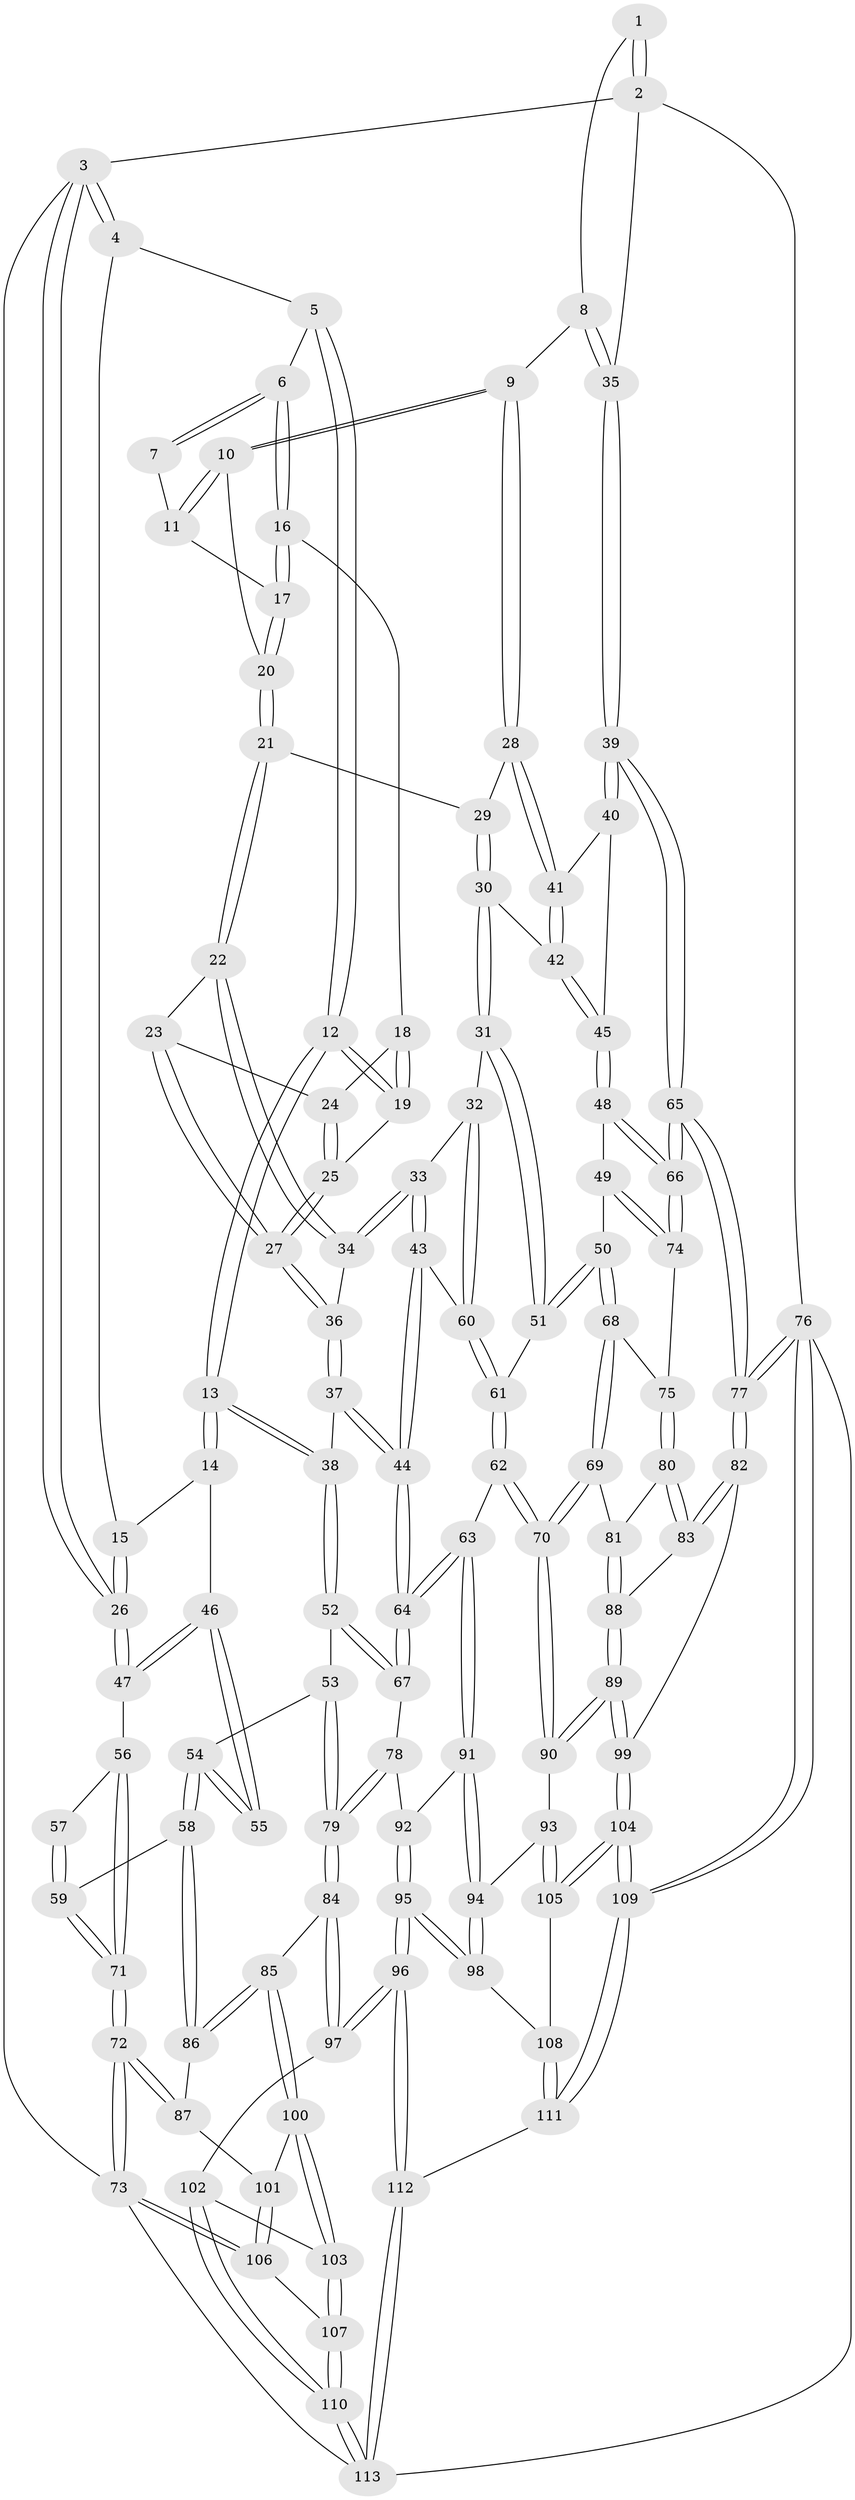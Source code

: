 // Generated by graph-tools (version 1.1) at 2025/11/02/27/25 16:11:52]
// undirected, 113 vertices, 279 edges
graph export_dot {
graph [start="1"]
  node [color=gray90,style=filled];
  1 [pos="+0.9470736850244136+0"];
  2 [pos="+1+0"];
  3 [pos="+0+0"];
  4 [pos="+0.34280465595321313+0"];
  5 [pos="+0.4780649211082431+0"];
  6 [pos="+0.6420319592816436+0"];
  7 [pos="+0.8655841052645658+0"];
  8 [pos="+0.9328975433795175+0.16515588612086116"];
  9 [pos="+0.916772774546615+0.1724791192676287"];
  10 [pos="+0.8688817874616769+0.12934851504303196"];
  11 [pos="+0.8626817936393613+0.03764741496744088"];
  12 [pos="+0.3807639751360155+0.21311858912488055"];
  13 [pos="+0.36978892792421775+0.2270743486943994"];
  14 [pos="+0.26280871898672253+0.21177213523871502"];
  15 [pos="+0.23571066347106404+0.11497112872912789"];
  16 [pos="+0.6447964321091263+0"];
  17 [pos="+0.7458663533902034+0.11927779729683567"];
  18 [pos="+0.6329820111329835+0"];
  19 [pos="+0.5004833423019978+0.17122853456405487"];
  20 [pos="+0.7558929329887648+0.15046352346394093"];
  21 [pos="+0.7544938506699853+0.15345626392462394"];
  22 [pos="+0.7207783844700668+0.18308179535530855"];
  23 [pos="+0.6758088656603267+0.1768573311607182"];
  24 [pos="+0.6291987172264101+0.008402329342834313"];
  25 [pos="+0.5973452692252852+0.17877275452464894"];
  26 [pos="+0+0"];
  27 [pos="+0.6103670984145083+0.19057935817315602"];
  28 [pos="+0.9159209073409409+0.1768699571688481"];
  29 [pos="+0.8004904133496226+0.21579541980991038"];
  30 [pos="+0.8182248831605156+0.3083718287660955"];
  31 [pos="+0.7899885111970099+0.32799449704239747"];
  32 [pos="+0.789170145545639+0.3278223558704603"];
  33 [pos="+0.7450665419737649+0.312949134695219"];
  34 [pos="+0.7167773102987728+0.280375359114179"];
  35 [pos="+1+0"];
  36 [pos="+0.6142823701587522+0.27509173939480364"];
  37 [pos="+0.5364742123375936+0.35710707406791736"];
  38 [pos="+0.4283383311919903+0.33447750034015933"];
  39 [pos="+1+0.3006606780577505"];
  40 [pos="+0.9646032862420714+0.2902859134760858"];
  41 [pos="+0.912858676614839+0.24914132191604638"];
  42 [pos="+0.8284032074219911+0.3056865803293845"];
  43 [pos="+0.6711051171382806+0.37652160366944837"];
  44 [pos="+0.5782656386778904+0.39926444786405696"];
  45 [pos="+0.9378685626125725+0.39325960247633784"];
  46 [pos="+0.2062821076988576+0.24004907976556256"];
  47 [pos="+0+0"];
  48 [pos="+0.9402511729304973+0.40556404713297606"];
  49 [pos="+0.8762587846883049+0.4526458373245052"];
  50 [pos="+0.8291012005855491+0.4638651075634119"];
  51 [pos="+0.8138992223800935+0.4361371483544166"];
  52 [pos="+0.38517770388243777+0.4444018096648554"];
  53 [pos="+0.2862325840278467+0.47288634189890594"];
  54 [pos="+0.18236706793538676+0.4955433023437115"];
  55 [pos="+0.19735708200832328+0.2525910133983254"];
  56 [pos="+0+0.261609552597441"];
  57 [pos="+0.11017309772921002+0.28857506644537456"];
  58 [pos="+0.16314537631332168+0.5172872244878431"];
  59 [pos="+0+0.49762519571033176"];
  60 [pos="+0.7102782449843162+0.42014996187976356"];
  61 [pos="+0.7137165356005571+0.4318900419826811"];
  62 [pos="+0.6337614193152934+0.5541629297430056"];
  63 [pos="+0.6300032600936997+0.5528328549523972"];
  64 [pos="+0.6262385354953153+0.5496316771035753"];
  65 [pos="+1+0.508823674238412"];
  66 [pos="+1+0.5050987111427877"];
  67 [pos="+0.4278411831321513+0.5565827011994455"];
  68 [pos="+0.8167675519902305+0.4978721664633355"];
  69 [pos="+0.7933690132304081+0.5365362156800683"];
  70 [pos="+0.6606832978517739+0.5707102702482756"];
  71 [pos="+0+0.5158402980268186"];
  72 [pos="+0+0.6810605581074508"];
  73 [pos="+0+0.8148349834266264"];
  74 [pos="+0.9730534870476141+0.5388571256310485"];
  75 [pos="+0.945435481114647+0.5570866983965919"];
  76 [pos="+1+1"];
  77 [pos="+1+0.7633899122367792"];
  78 [pos="+0.42198737863568486+0.5717730999555108"];
  79 [pos="+0.3375055608565065+0.6267480960056653"];
  80 [pos="+0.932997512565218+0.5740102155788442"];
  81 [pos="+0.8410824480983642+0.6016648145089237"];
  82 [pos="+1+0.7343995708444484"];
  83 [pos="+0.9422706938145881+0.6399311812198191"];
  84 [pos="+0.3006206196526597+0.6547894171763787"];
  85 [pos="+0.22971353848029397+0.6525079273294064"];
  86 [pos="+0.18763773834234465+0.5847463612902486"];
  87 [pos="+0.052141542210018564+0.6916591752025587"];
  88 [pos="+0.8492343419610038+0.649526972931946"];
  89 [pos="+0.824590908859386+0.7447651313618817"];
  90 [pos="+0.6993514164234147+0.7148081660171861"];
  91 [pos="+0.5523115561565579+0.655436983389706"];
  92 [pos="+0.450904245360072+0.6410368524129263"];
  93 [pos="+0.662837804617459+0.7539529513569131"];
  94 [pos="+0.5310407000616263+0.7771708482629374"];
  95 [pos="+0.4550686535507885+0.8236386422340027"];
  96 [pos="+0.45059198724839516+0.8268003368915522"];
  97 [pos="+0.4406315689314947+0.8238063750651403"];
  98 [pos="+0.46553272761341735+0.8207132988202563"];
  99 [pos="+0.8400133144322977+0.7636104813425988"];
  100 [pos="+0.19722861540149034+0.7370256396880125"];
  101 [pos="+0.17180561469805286+0.7571719440951531"];
  102 [pos="+0.32592469397724927+0.8378554549843792"];
  103 [pos="+0.31629959331505325+0.8363443365249712"];
  104 [pos="+0.8279038366996484+0.9623968194589351"];
  105 [pos="+0.6869125188015864+0.8893293762969778"];
  106 [pos="+0.11114973531199239+0.8637650384695037"];
  107 [pos="+0.15885052607216227+0.9313426902478532"];
  108 [pos="+0.6390580821332263+0.9046542079074053"];
  109 [pos="+0.9702983950237314+1"];
  110 [pos="+0.21845955125458147+1"];
  111 [pos="+0.5059648803141004+1"];
  112 [pos="+0.44736646721003753+1"];
  113 [pos="+0.23695141571385936+1"];
  1 -- 2;
  1 -- 2;
  1 -- 8;
  2 -- 3;
  2 -- 35;
  2 -- 76;
  3 -- 4;
  3 -- 4;
  3 -- 26;
  3 -- 26;
  3 -- 73;
  4 -- 5;
  4 -- 15;
  5 -- 6;
  5 -- 12;
  5 -- 12;
  6 -- 7;
  6 -- 7;
  6 -- 16;
  6 -- 16;
  7 -- 11;
  8 -- 9;
  8 -- 35;
  8 -- 35;
  9 -- 10;
  9 -- 10;
  9 -- 28;
  9 -- 28;
  10 -- 11;
  10 -- 11;
  10 -- 20;
  11 -- 17;
  12 -- 13;
  12 -- 13;
  12 -- 19;
  12 -- 19;
  13 -- 14;
  13 -- 14;
  13 -- 38;
  13 -- 38;
  14 -- 15;
  14 -- 46;
  15 -- 26;
  15 -- 26;
  16 -- 17;
  16 -- 17;
  16 -- 18;
  17 -- 20;
  17 -- 20;
  18 -- 19;
  18 -- 19;
  18 -- 24;
  19 -- 25;
  20 -- 21;
  20 -- 21;
  21 -- 22;
  21 -- 22;
  21 -- 29;
  22 -- 23;
  22 -- 34;
  22 -- 34;
  23 -- 24;
  23 -- 27;
  23 -- 27;
  24 -- 25;
  24 -- 25;
  25 -- 27;
  25 -- 27;
  26 -- 47;
  26 -- 47;
  27 -- 36;
  27 -- 36;
  28 -- 29;
  28 -- 41;
  28 -- 41;
  29 -- 30;
  29 -- 30;
  30 -- 31;
  30 -- 31;
  30 -- 42;
  31 -- 32;
  31 -- 51;
  31 -- 51;
  32 -- 33;
  32 -- 60;
  32 -- 60;
  33 -- 34;
  33 -- 34;
  33 -- 43;
  33 -- 43;
  34 -- 36;
  35 -- 39;
  35 -- 39;
  36 -- 37;
  36 -- 37;
  37 -- 38;
  37 -- 44;
  37 -- 44;
  38 -- 52;
  38 -- 52;
  39 -- 40;
  39 -- 40;
  39 -- 65;
  39 -- 65;
  40 -- 41;
  40 -- 45;
  41 -- 42;
  41 -- 42;
  42 -- 45;
  42 -- 45;
  43 -- 44;
  43 -- 44;
  43 -- 60;
  44 -- 64;
  44 -- 64;
  45 -- 48;
  45 -- 48;
  46 -- 47;
  46 -- 47;
  46 -- 55;
  46 -- 55;
  47 -- 56;
  48 -- 49;
  48 -- 66;
  48 -- 66;
  49 -- 50;
  49 -- 74;
  49 -- 74;
  50 -- 51;
  50 -- 51;
  50 -- 68;
  50 -- 68;
  51 -- 61;
  52 -- 53;
  52 -- 67;
  52 -- 67;
  53 -- 54;
  53 -- 79;
  53 -- 79;
  54 -- 55;
  54 -- 55;
  54 -- 58;
  54 -- 58;
  56 -- 57;
  56 -- 71;
  56 -- 71;
  57 -- 59;
  57 -- 59;
  58 -- 59;
  58 -- 86;
  58 -- 86;
  59 -- 71;
  59 -- 71;
  60 -- 61;
  60 -- 61;
  61 -- 62;
  61 -- 62;
  62 -- 63;
  62 -- 70;
  62 -- 70;
  63 -- 64;
  63 -- 64;
  63 -- 91;
  63 -- 91;
  64 -- 67;
  64 -- 67;
  65 -- 66;
  65 -- 66;
  65 -- 77;
  65 -- 77;
  66 -- 74;
  66 -- 74;
  67 -- 78;
  68 -- 69;
  68 -- 69;
  68 -- 75;
  69 -- 70;
  69 -- 70;
  69 -- 81;
  70 -- 90;
  70 -- 90;
  71 -- 72;
  71 -- 72;
  72 -- 73;
  72 -- 73;
  72 -- 87;
  72 -- 87;
  73 -- 106;
  73 -- 106;
  73 -- 113;
  74 -- 75;
  75 -- 80;
  75 -- 80;
  76 -- 77;
  76 -- 77;
  76 -- 109;
  76 -- 109;
  76 -- 113;
  77 -- 82;
  77 -- 82;
  78 -- 79;
  78 -- 79;
  78 -- 92;
  79 -- 84;
  79 -- 84;
  80 -- 81;
  80 -- 83;
  80 -- 83;
  81 -- 88;
  81 -- 88;
  82 -- 83;
  82 -- 83;
  82 -- 99;
  83 -- 88;
  84 -- 85;
  84 -- 97;
  84 -- 97;
  85 -- 86;
  85 -- 86;
  85 -- 100;
  85 -- 100;
  86 -- 87;
  87 -- 101;
  88 -- 89;
  88 -- 89;
  89 -- 90;
  89 -- 90;
  89 -- 99;
  89 -- 99;
  90 -- 93;
  91 -- 92;
  91 -- 94;
  91 -- 94;
  92 -- 95;
  92 -- 95;
  93 -- 94;
  93 -- 105;
  93 -- 105;
  94 -- 98;
  94 -- 98;
  95 -- 96;
  95 -- 96;
  95 -- 98;
  95 -- 98;
  96 -- 97;
  96 -- 97;
  96 -- 112;
  96 -- 112;
  97 -- 102;
  98 -- 108;
  99 -- 104;
  99 -- 104;
  100 -- 101;
  100 -- 103;
  100 -- 103;
  101 -- 106;
  101 -- 106;
  102 -- 103;
  102 -- 110;
  102 -- 110;
  103 -- 107;
  103 -- 107;
  104 -- 105;
  104 -- 105;
  104 -- 109;
  104 -- 109;
  105 -- 108;
  106 -- 107;
  107 -- 110;
  107 -- 110;
  108 -- 111;
  108 -- 111;
  109 -- 111;
  109 -- 111;
  110 -- 113;
  110 -- 113;
  111 -- 112;
  112 -- 113;
  112 -- 113;
}
